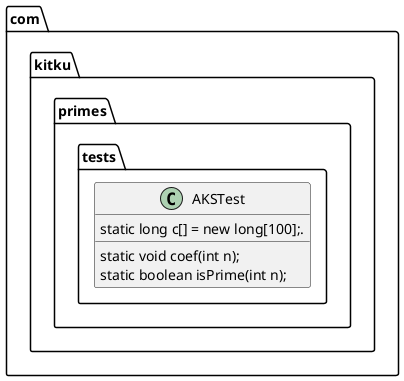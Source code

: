 @startuml
!define Table(name,desc) class name as "desc" << (C,#FFAAAA) >>
!define primary_key(x) <b>x</b>
!define unique(x) <color:green>x</color>
!define not_null(x) <u>x</u>

       class com.kitku.primes.tests.AKSTest {
        static long c[] = new long[100];.
                static void coef(int n);
                static boolean isPrime(int n);
        }


@enduml
